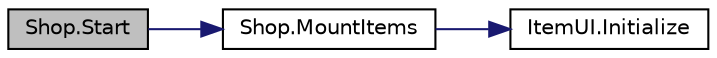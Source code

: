 digraph "Shop.Start"
{
 // INTERACTIVE_SVG=YES
 // LATEX_PDF_SIZE
  edge [fontname="Helvetica",fontsize="10",labelfontname="Helvetica",labelfontsize="10"];
  node [fontname="Helvetica",fontsize="10",shape=record];
  rankdir="LR";
  Node1 [label="Shop.Start",height=0.2,width=0.4,color="black", fillcolor="grey75", style="filled", fontcolor="black",tooltip=" "];
  Node1 -> Node2 [color="midnightblue",fontsize="10",style="solid",fontname="Helvetica"];
  Node2 [label="Shop.MountItems",height=0.2,width=0.4,color="black", fillcolor="white", style="filled",URL="$class_shop.html#ac7740abbc4e7ac58cb7b8d7ad41f7a33",tooltip=" "];
  Node2 -> Node3 [color="midnightblue",fontsize="10",style="solid",fontname="Helvetica"];
  Node3 [label="ItemUI.Initialize",height=0.2,width=0.4,color="black", fillcolor="white", style="filled",URL="$class_item_u_i.html#aebd866c1e0f66975eae8f00f9117ddf2",tooltip=" "];
}
